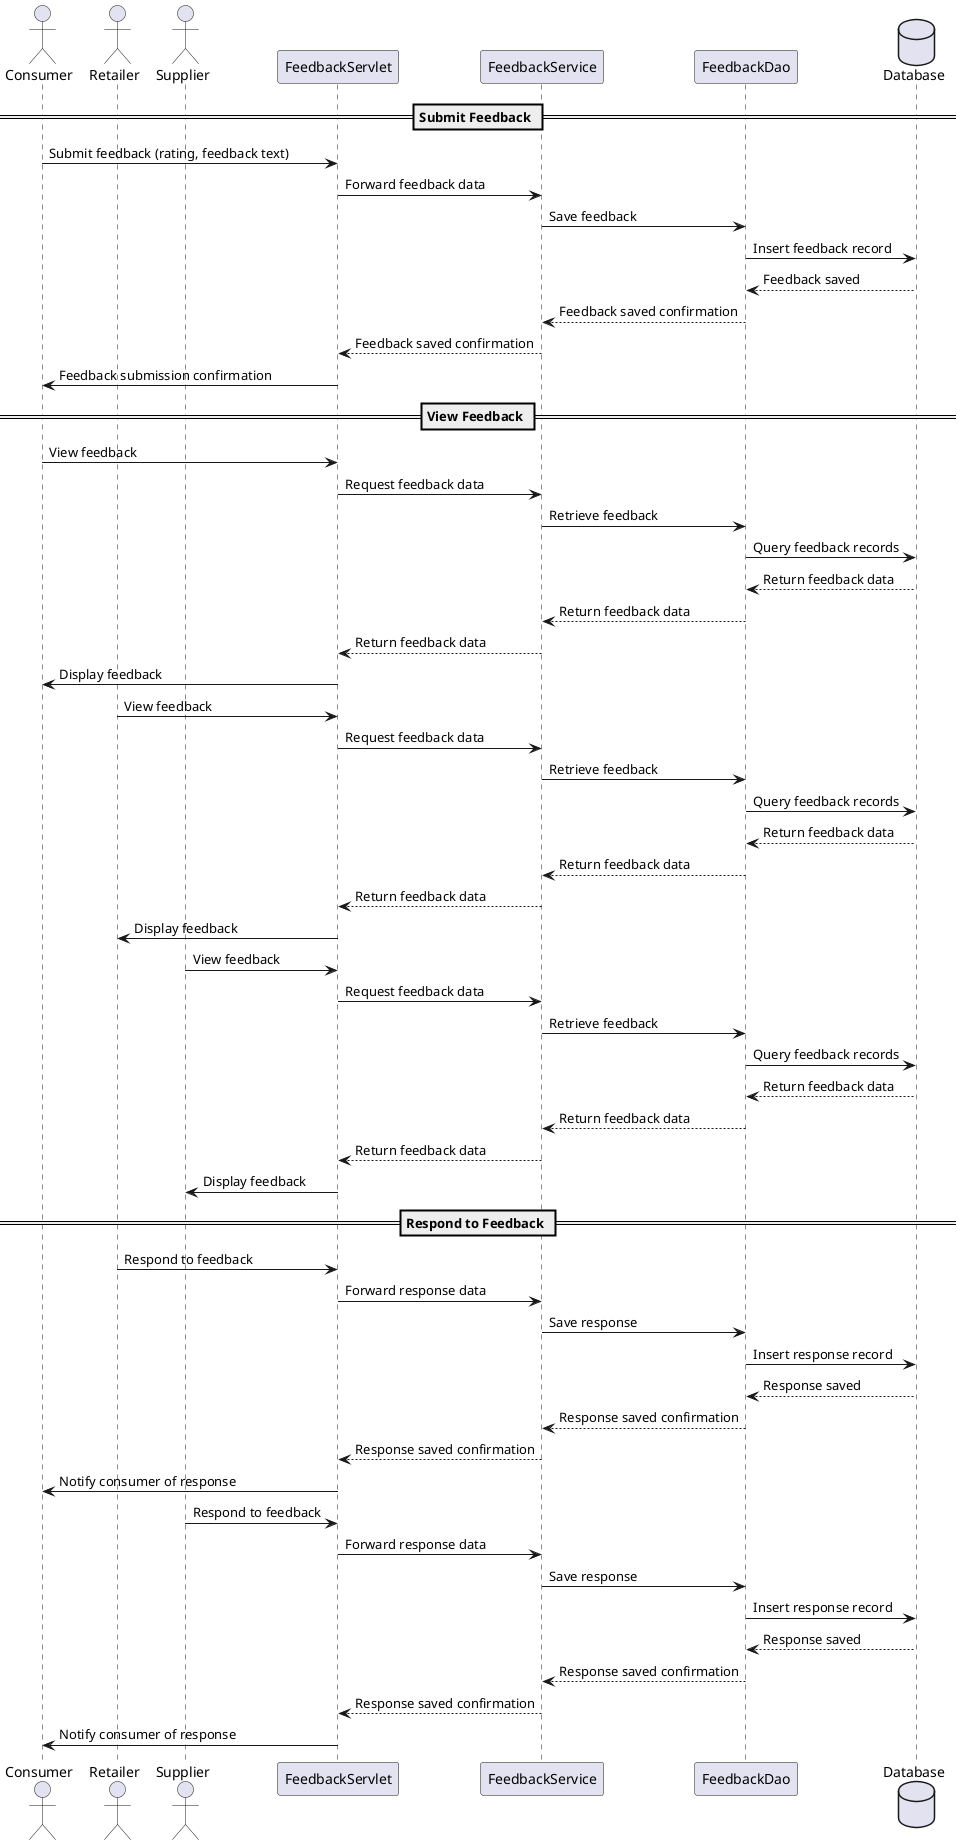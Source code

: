 @startuml
actor Consumer as C
actor Retailer as R
actor Supplier as S
participant "FeedbackServlet" as FServlet
participant "FeedbackService" as FService
participant "FeedbackDao" as FDao
database "Database" as DB

== Submit Feedback ==
C -> FServlet : Submit feedback (rating, feedback text)
FServlet -> FService : Forward feedback data
FService -> FDao : Save feedback
FDao -> DB : Insert feedback record
DB --> FDao : Feedback saved
FDao --> FService : Feedback saved confirmation
FService --> FServlet : Feedback saved confirmation
FServlet -> C : Feedback submission confirmation

== View Feedback ==
C -> FServlet : View feedback
FServlet -> FService : Request feedback data
FService -> FDao : Retrieve feedback
FDao -> DB : Query feedback records
DB --> FDao : Return feedback data
FDao --> FService : Return feedback data
FService --> FServlet : Return feedback data
FServlet -> C : Display feedback

R -> FServlet : View feedback
FServlet -> FService : Request feedback data
FService -> FDao : Retrieve feedback
FDao -> DB : Query feedback records
DB --> FDao : Return feedback data
FDao --> FService : Return feedback data
FService --> FServlet : Return feedback data
FServlet -> R : Display feedback

S -> FServlet : View feedback
FServlet -> FService : Request feedback data
FService -> FDao : Retrieve feedback
FDao -> DB : Query feedback records
DB --> FDao : Return feedback data
FDao --> FService : Return feedback data
FService --> FServlet : Return feedback data
FServlet -> S : Display feedback

== Respond to Feedback ==
R -> FServlet : Respond to feedback
FServlet -> FService : Forward response data
FService -> FDao : Save response
FDao -> DB : Insert response record
DB --> FDao : Response saved
FDao --> FService : Response saved confirmation
FService --> FServlet : Response saved confirmation
FServlet -> C : Notify consumer of response

S -> FServlet : Respond to feedback
FServlet -> FService : Forward response data
FService -> FDao : Save response
FDao -> DB : Insert response record
DB --> FDao : Response saved
FDao --> FService : Response saved confirmation
FService --> FServlet : Response saved confirmation
FServlet -> C : Notify consumer of response

@enduml